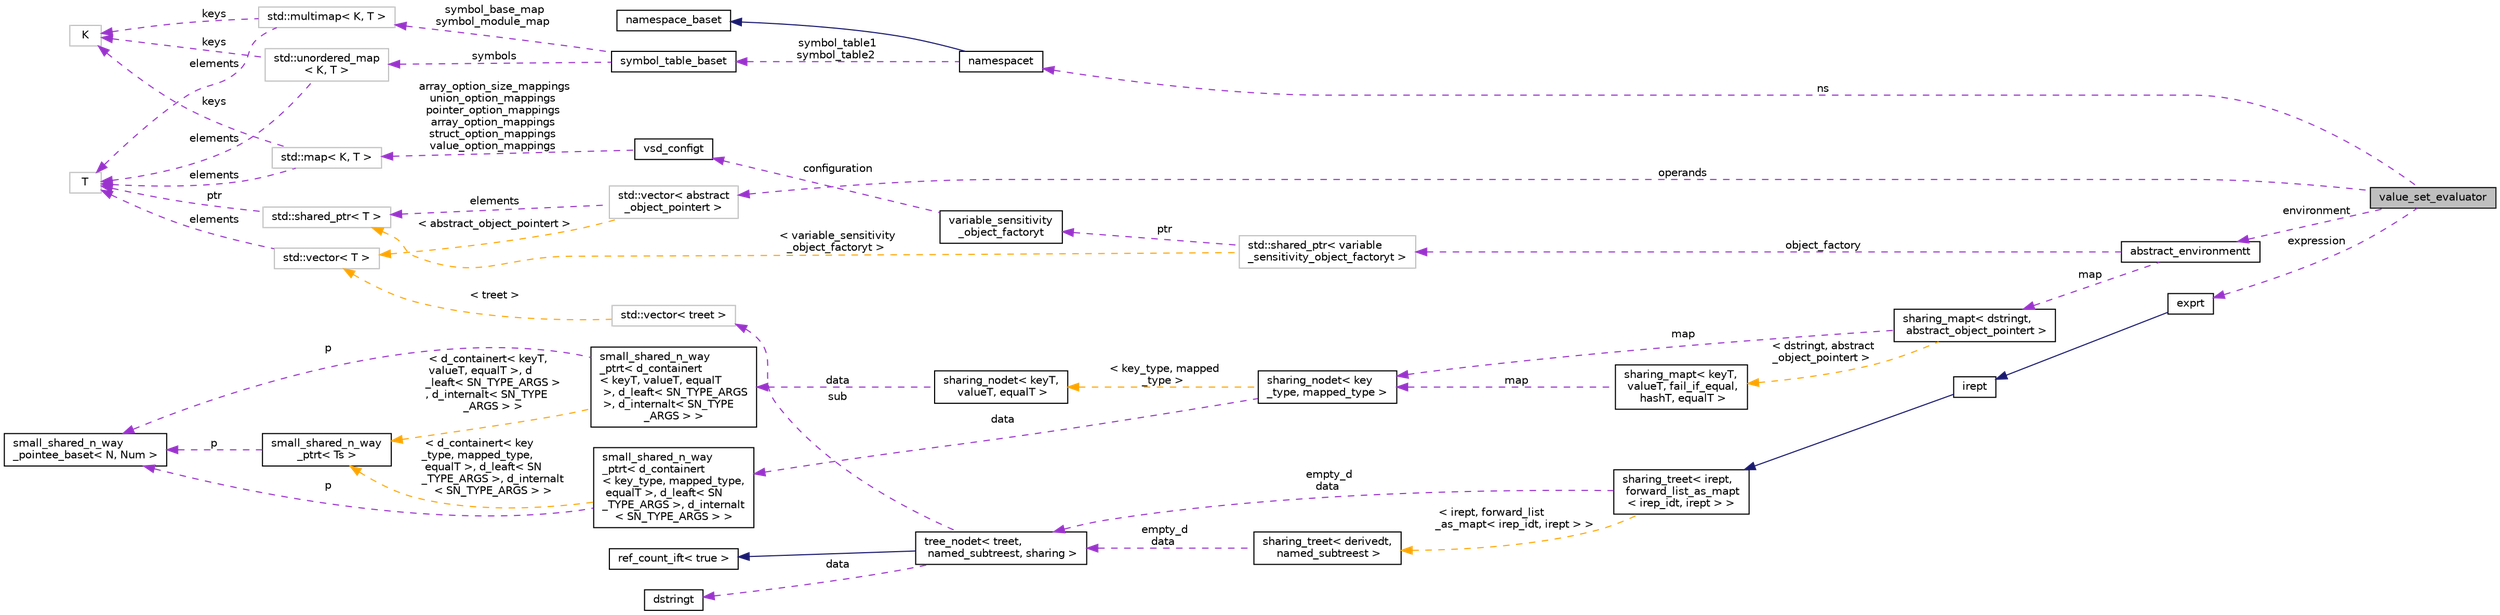 digraph "value_set_evaluator"
{
 // LATEX_PDF_SIZE
  bgcolor="transparent";
  edge [fontname="Helvetica",fontsize="10",labelfontname="Helvetica",labelfontsize="10"];
  node [fontname="Helvetica",fontsize="10",shape=record];
  rankdir="LR";
  Node1 [label="value_set_evaluator",height=0.2,width=0.4,color="black", fillcolor="grey75", style="filled", fontcolor="black",tooltip=" "];
  Node2 -> Node1 [dir="back",color="darkorchid3",fontsize="10",style="dashed",label=" ns" ,fontname="Helvetica"];
  Node2 [label="namespacet",height=0.2,width=0.4,color="black",URL="$classnamespacet.html",tooltip="A namespacet is essentially one or two symbol tables bound together, to allow for symbol lookups in t..."];
  Node3 -> Node2 [dir="back",color="midnightblue",fontsize="10",style="solid",fontname="Helvetica"];
  Node3 [label="namespace_baset",height=0.2,width=0.4,color="black",URL="$classnamespace__baset.html",tooltip="Basic interface for a namespace."];
  Node4 -> Node2 [dir="back",color="darkorchid3",fontsize="10",style="dashed",label=" symbol_table1\nsymbol_table2" ,fontname="Helvetica"];
  Node4 [label="symbol_table_baset",height=0.2,width=0.4,color="black",URL="$classsymbol__table__baset.html",tooltip="The symbol table base class interface."];
  Node5 -> Node4 [dir="back",color="darkorchid3",fontsize="10",style="dashed",label=" symbol_base_map\nsymbol_module_map" ,fontname="Helvetica"];
  Node5 [label="std::multimap\< K, T \>",height=0.2,width=0.4,color="grey75",tooltip="STL class."];
  Node6 -> Node5 [dir="back",color="darkorchid3",fontsize="10",style="dashed",label=" keys" ,fontname="Helvetica"];
  Node6 [label="K",height=0.2,width=0.4,color="grey75",tooltip=" "];
  Node7 -> Node5 [dir="back",color="darkorchid3",fontsize="10",style="dashed",label=" elements" ,fontname="Helvetica"];
  Node7 [label="T",height=0.2,width=0.4,color="grey75",tooltip=" "];
  Node8 -> Node4 [dir="back",color="darkorchid3",fontsize="10",style="dashed",label=" symbols" ,fontname="Helvetica"];
  Node8 [label="std::unordered_map\l\< K, T \>",height=0.2,width=0.4,color="grey75",tooltip="STL class."];
  Node6 -> Node8 [dir="back",color="darkorchid3",fontsize="10",style="dashed",label=" keys" ,fontname="Helvetica"];
  Node7 -> Node8 [dir="back",color="darkorchid3",fontsize="10",style="dashed",label=" elements" ,fontname="Helvetica"];
  Node9 -> Node1 [dir="back",color="darkorchid3",fontsize="10",style="dashed",label=" environment" ,fontname="Helvetica"];
  Node9 [label="abstract_environmentt",height=0.2,width=0.4,color="black",URL="$classabstract__environmentt.html",tooltip=" "];
  Node10 -> Node9 [dir="back",color="darkorchid3",fontsize="10",style="dashed",label=" object_factory" ,fontname="Helvetica"];
  Node10 [label="std::shared_ptr\< variable\l_sensitivity_object_factoryt \>",height=0.2,width=0.4,color="grey75",tooltip=" "];
  Node11 -> Node10 [dir="back",color="darkorchid3",fontsize="10",style="dashed",label=" ptr" ,fontname="Helvetica"];
  Node11 [label="variable_sensitivity\l_object_factoryt",height=0.2,width=0.4,color="black",URL="$classvariable__sensitivity__object__factoryt.html",tooltip=" "];
  Node12 -> Node11 [dir="back",color="darkorchid3",fontsize="10",style="dashed",label=" configuration" ,fontname="Helvetica"];
  Node12 [label="vsd_configt",height=0.2,width=0.4,color="black",URL="$structvsd__configt.html",tooltip=" "];
  Node13 -> Node12 [dir="back",color="darkorchid3",fontsize="10",style="dashed",label=" array_option_size_mappings\nunion_option_mappings\npointer_option_mappings\narray_option_mappings\nstruct_option_mappings\nvalue_option_mappings" ,fontname="Helvetica"];
  Node13 [label="std::map\< K, T \>",height=0.2,width=0.4,color="grey75",tooltip="STL class."];
  Node6 -> Node13 [dir="back",color="darkorchid3",fontsize="10",style="dashed",label=" keys" ,fontname="Helvetica"];
  Node7 -> Node13 [dir="back",color="darkorchid3",fontsize="10",style="dashed",label=" elements" ,fontname="Helvetica"];
  Node14 -> Node10 [dir="back",color="orange",fontsize="10",style="dashed",label=" \< variable_sensitivity\l_object_factoryt \>" ,fontname="Helvetica"];
  Node14 [label="std::shared_ptr\< T \>",height=0.2,width=0.4,color="grey75",tooltip="STL class."];
  Node7 -> Node14 [dir="back",color="darkorchid3",fontsize="10",style="dashed",label=" ptr" ,fontname="Helvetica"];
  Node15 -> Node9 [dir="back",color="darkorchid3",fontsize="10",style="dashed",label=" map" ,fontname="Helvetica"];
  Node15 [label="sharing_mapt\< dstringt,\l abstract_object_pointert \>",height=0.2,width=0.4,color="black",URL="$classsharing__mapt.html",tooltip=" "];
  Node16 -> Node15 [dir="back",color="darkorchid3",fontsize="10",style="dashed",label=" map" ,fontname="Helvetica"];
  Node16 [label="sharing_nodet\< key\l_type, mapped_type \>",height=0.2,width=0.4,color="black",URL="$classsharing__nodet.html",tooltip=" "];
  Node17 -> Node16 [dir="back",color="darkorchid3",fontsize="10",style="dashed",label=" data" ,fontname="Helvetica"];
  Node17 [label="small_shared_n_way\l_ptrt\< d_containert\l\< key_type, mapped_type,\l equalT \>, d_leaft\< SN\l_TYPE_ARGS \>, d_internalt\l\< SN_TYPE_ARGS \> \>",height=0.2,width=0.4,color="black",URL="$classsmall__shared__n__way__ptrt.html",tooltip=" "];
  Node18 -> Node17 [dir="back",color="darkorchid3",fontsize="10",style="dashed",label=" p" ,fontname="Helvetica"];
  Node18 [label="small_shared_n_way\l_pointee_baset\< N, Num \>",height=0.2,width=0.4,color="black",URL="$classsmall__shared__n__way__pointee__baset.html",tooltip=" "];
  Node19 -> Node17 [dir="back",color="orange",fontsize="10",style="dashed",label=" \< d_containert\< key\l_type, mapped_type,\l equalT \>, d_leaft\< SN\l_TYPE_ARGS \>, d_internalt\l\< SN_TYPE_ARGS \> \>" ,fontname="Helvetica"];
  Node19 [label="small_shared_n_way\l_ptrt\< Ts \>",height=0.2,width=0.4,color="black",URL="$classsmall__shared__n__way__ptrt.html",tooltip="This class is similar to small_shared_ptrt and boost's intrusive_ptr."];
  Node18 -> Node19 [dir="back",color="darkorchid3",fontsize="10",style="dashed",label=" p" ,fontname="Helvetica"];
  Node20 -> Node16 [dir="back",color="orange",fontsize="10",style="dashed",label=" \< key_type, mapped\l_type \>" ,fontname="Helvetica"];
  Node20 [label="sharing_nodet\< keyT,\l valueT, equalT \>",height=0.2,width=0.4,color="black",URL="$classsharing__nodet.html",tooltip=" "];
  Node21 -> Node20 [dir="back",color="darkorchid3",fontsize="10",style="dashed",label=" data" ,fontname="Helvetica"];
  Node21 [label="small_shared_n_way\l_ptrt\< d_containert\l\< keyT, valueT, equalT\l \>, d_leaft\< SN_TYPE_ARGS\l \>, d_internalt\< SN_TYPE\l_ARGS \> \>",height=0.2,width=0.4,color="black",URL="$classsmall__shared__n__way__ptrt.html",tooltip=" "];
  Node18 -> Node21 [dir="back",color="darkorchid3",fontsize="10",style="dashed",label=" p" ,fontname="Helvetica"];
  Node19 -> Node21 [dir="back",color="orange",fontsize="10",style="dashed",label=" \< d_containert\< keyT,\l valueT, equalT \>, d\l_leaft\< SN_TYPE_ARGS \>\l, d_internalt\< SN_TYPE\l_ARGS \> \>" ,fontname="Helvetica"];
  Node22 -> Node15 [dir="back",color="orange",fontsize="10",style="dashed",label=" \< dstringt, abstract\l_object_pointert \>" ,fontname="Helvetica"];
  Node22 [label="sharing_mapt\< keyT,\l valueT, fail_if_equal,\l hashT, equalT \>",height=0.2,width=0.4,color="black",URL="$classsharing__mapt.html",tooltip="A map implemented as a tree where subtrees can be shared between different maps."];
  Node16 -> Node22 [dir="back",color="darkorchid3",fontsize="10",style="dashed",label=" map" ,fontname="Helvetica"];
  Node23 -> Node1 [dir="back",color="darkorchid3",fontsize="10",style="dashed",label=" expression" ,fontname="Helvetica"];
  Node23 [label="exprt",height=0.2,width=0.4,color="black",URL="$classexprt.html",tooltip="Base class for all expressions."];
  Node24 -> Node23 [dir="back",color="midnightblue",fontsize="10",style="solid",fontname="Helvetica"];
  Node24 [label="irept",height=0.2,width=0.4,color="black",URL="$classirept.html",tooltip="There are a large number of kinds of tree structured or tree-like data in CPROVER."];
  Node25 -> Node24 [dir="back",color="midnightblue",fontsize="10",style="solid",fontname="Helvetica"];
  Node25 [label="sharing_treet\< irept,\l forward_list_as_mapt\l\< irep_idt, irept \> \>",height=0.2,width=0.4,color="black",URL="$classsharing__treet.html",tooltip=" "];
  Node26 -> Node25 [dir="back",color="darkorchid3",fontsize="10",style="dashed",label=" empty_d\ndata" ,fontname="Helvetica"];
  Node26 [label="tree_nodet\< treet,\l named_subtreest, sharing \>",height=0.2,width=0.4,color="black",URL="$classtree__nodet.html",tooltip="A node with data in a tree, it contains:"];
  Node27 -> Node26 [dir="back",color="midnightblue",fontsize="10",style="solid",fontname="Helvetica"];
  Node27 [label="ref_count_ift\< true \>",height=0.2,width=0.4,color="black",URL="$structref__count__ift_3_01true_01_4.html",tooltip=" "];
  Node28 -> Node26 [dir="back",color="darkorchid3",fontsize="10",style="dashed",label=" sub" ,fontname="Helvetica"];
  Node28 [label="std::vector\< treet \>",height=0.2,width=0.4,color="grey75",tooltip=" "];
  Node29 -> Node28 [dir="back",color="orange",fontsize="10",style="dashed",label=" \< treet \>" ,fontname="Helvetica"];
  Node29 [label="std::vector\< T \>",height=0.2,width=0.4,color="grey75",tooltip="STL class."];
  Node7 -> Node29 [dir="back",color="darkorchid3",fontsize="10",style="dashed",label=" elements" ,fontname="Helvetica"];
  Node30 -> Node26 [dir="back",color="darkorchid3",fontsize="10",style="dashed",label=" data" ,fontname="Helvetica"];
  Node30 [label="dstringt",height=0.2,width=0.4,color="black",URL="$classdstringt.html",tooltip="dstringt has one field, an unsigned integer no which is an index into a static table of strings."];
  Node31 -> Node25 [dir="back",color="orange",fontsize="10",style="dashed",label=" \< irept, forward_list\l_as_mapt\< irep_idt, irept \> \>" ,fontname="Helvetica"];
  Node31 [label="sharing_treet\< derivedt,\l named_subtreest \>",height=0.2,width=0.4,color="black",URL="$classsharing__treet.html",tooltip="Base class for tree-like data structures with sharing."];
  Node26 -> Node31 [dir="back",color="darkorchid3",fontsize="10",style="dashed",label=" empty_d\ndata" ,fontname="Helvetica"];
  Node32 -> Node1 [dir="back",color="darkorchid3",fontsize="10",style="dashed",label=" operands" ,fontname="Helvetica"];
  Node32 [label="std::vector\< abstract\l_object_pointert \>",height=0.2,width=0.4,color="grey75",tooltip=" "];
  Node14 -> Node32 [dir="back",color="darkorchid3",fontsize="10",style="dashed",label=" elements" ,fontname="Helvetica"];
  Node29 -> Node32 [dir="back",color="orange",fontsize="10",style="dashed",label=" \< abstract_object_pointert \>" ,fontname="Helvetica"];
}
